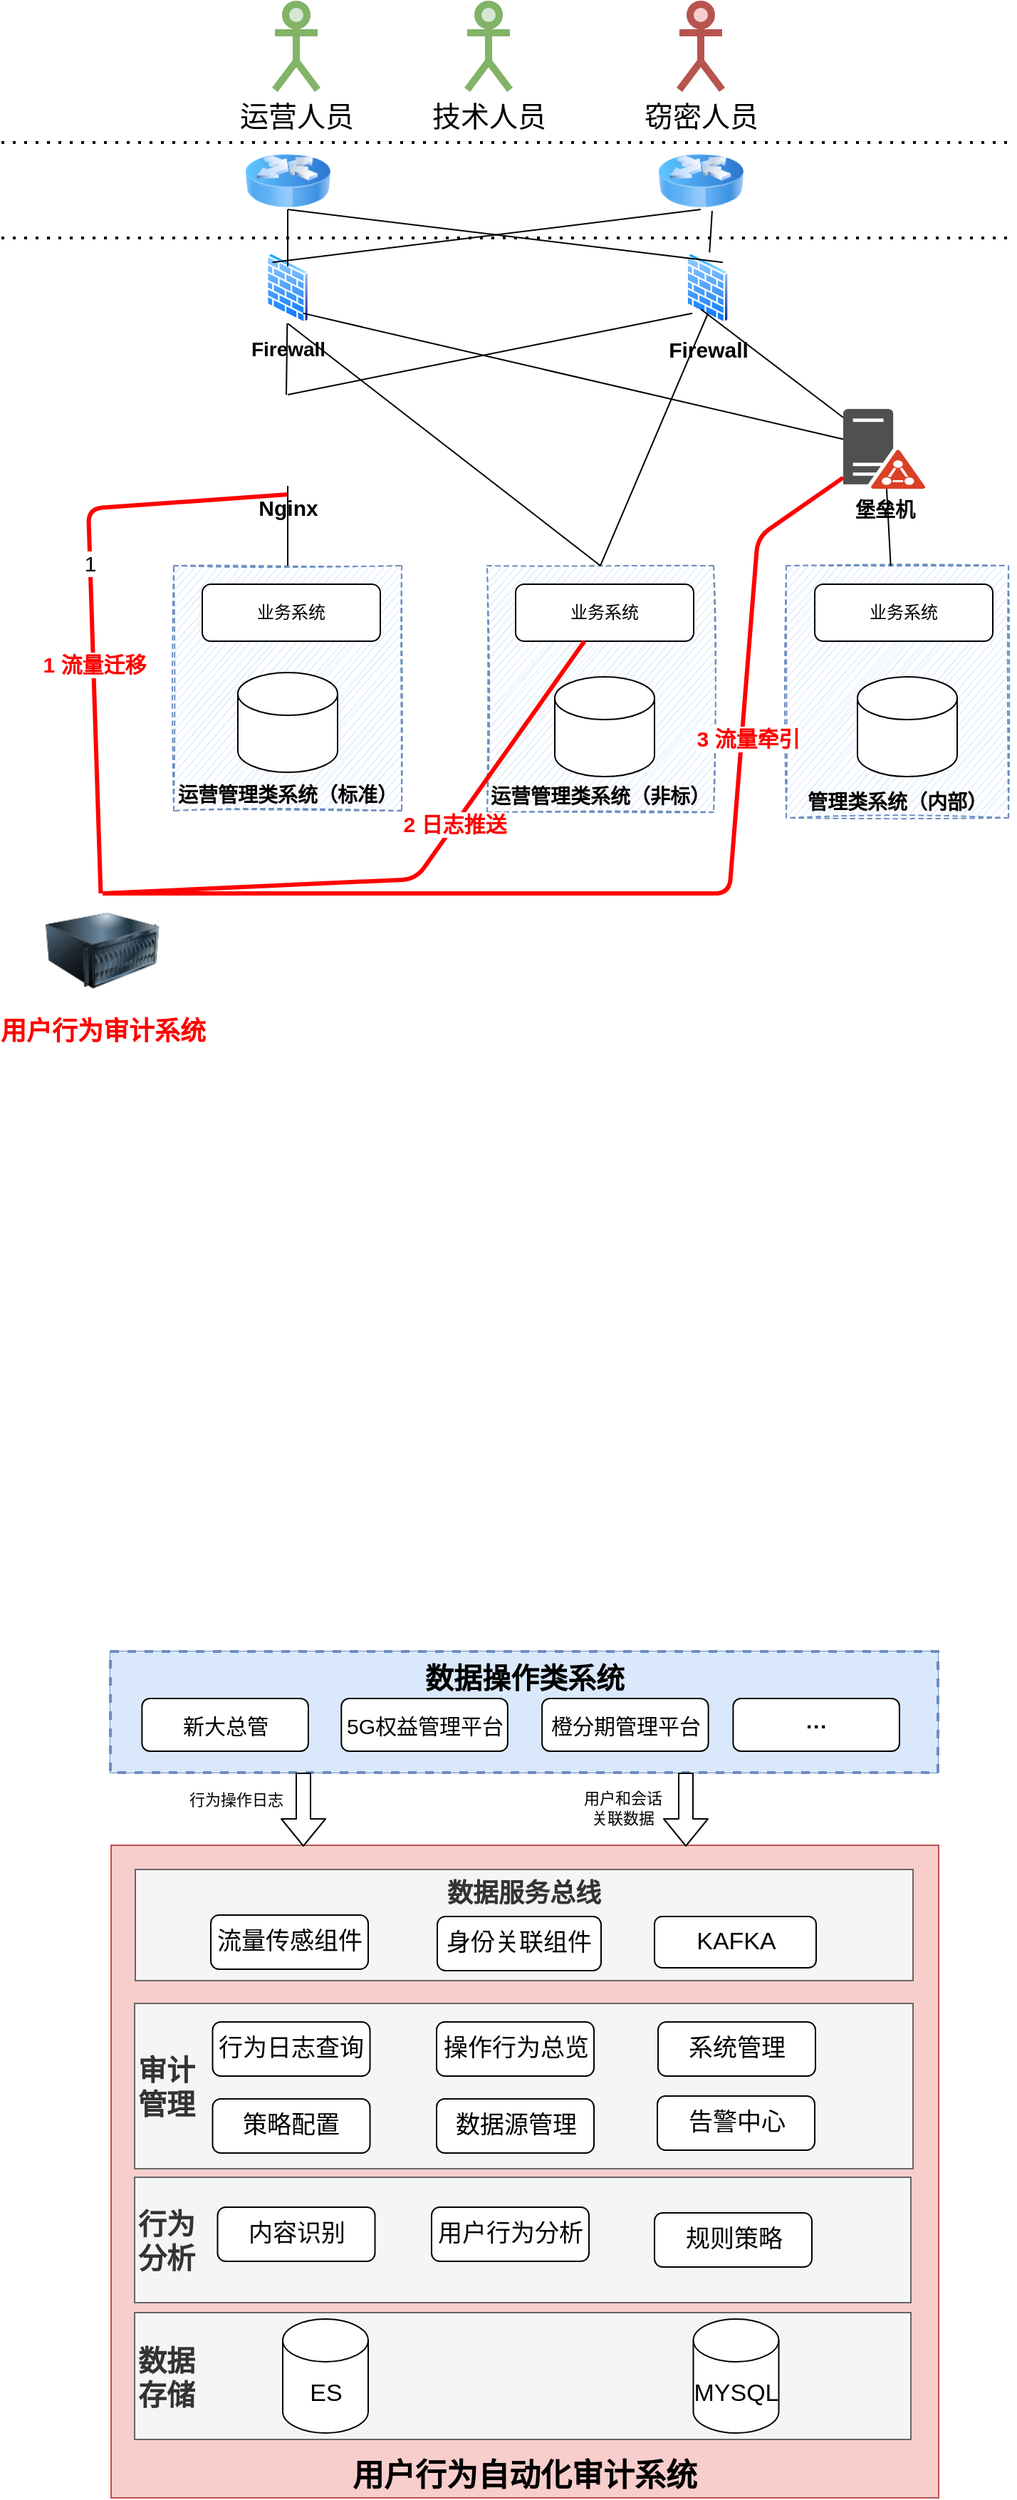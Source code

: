 <mxfile version="14.7.3" type="github">
  <diagram id="snmTSZUqp4Ef1gkClFrM" name="Page-1">
    <mxGraphModel dx="1185" dy="635" grid="0" gridSize="10" guides="1" tooltips="1" connect="1" arrows="1" fold="1" page="1" pageScale="1" pageWidth="827" pageHeight="1169" math="0" shadow="0">
      <root>
        <mxCell id="0" />
        <mxCell id="1" parent="0" />
        <mxCell id="UweyEfgmU2HgiWFSDiiN-31" value="用户行为自动化审计系统" style="rounded=0;whiteSpace=wrap;html=1;fontSize=22;strokeWidth=1;align=center;verticalAlign=bottom;fontStyle=1;fillColor=#f8cecc;strokeColor=#b85450;" vertex="1" parent="1">
          <mxGeometry x="136" y="1408" width="581" height="458" as="geometry" />
        </mxCell>
        <mxCell id="SXkzhFEDn68RfaKezOgj-35" value="运营管理类系统（标准）" style="rounded=0;whiteSpace=wrap;html=1;dashed=1;verticalAlign=bottom;fontSize=14;fillColor=#dae8fc;strokeColor=#6c8ebf;shadow=0;sketch=1;fontStyle=1" parent="1" vertex="1">
          <mxGeometry x="180" y="510" width="160" height="172" as="geometry" />
        </mxCell>
        <mxCell id="SXkzhFEDn68RfaKezOgj-1" value="运营人员" style="shape=umlActor;verticalLabelPosition=bottom;verticalAlign=top;html=1;outlineConnect=0;fillColor=#d5e8d4;strokeColor=#82b366;strokeWidth=5;fontSize=20;" parent="1" vertex="1">
          <mxGeometry x="251" y="116" width="30" height="60" as="geometry" />
        </mxCell>
        <mxCell id="SXkzhFEDn68RfaKezOgj-3" value="技术人员" style="shape=umlActor;verticalLabelPosition=bottom;verticalAlign=top;html=1;outlineConnect=0;fillColor=#d5e8d4;strokeColor=#82b366;strokeWidth=5;fontSize=20;" parent="1" vertex="1">
          <mxGeometry x="386" y="116" width="30" height="60" as="geometry" />
        </mxCell>
        <mxCell id="SXkzhFEDn68RfaKezOgj-4" value="窃密人员" style="shape=umlActor;verticalLabelPosition=bottom;verticalAlign=top;html=1;outlineConnect=0;fillColor=#f8cecc;strokeColor=#b85450;strokeWidth=5;fontSize=20;" parent="1" vertex="1">
          <mxGeometry x="535" y="116" width="30" height="60" as="geometry" />
        </mxCell>
        <mxCell id="SXkzhFEDn68RfaKezOgj-6" value="" style="image;html=1;image=img/lib/clip_art/networking/Router_Icon_128x128.png" parent="1" vertex="1">
          <mxGeometry x="230" y="220" width="60" height="40" as="geometry" />
        </mxCell>
        <mxCell id="SXkzhFEDn68RfaKezOgj-7" value="" style="image;html=1;image=img/lib/clip_art/networking/Router_Icon_128x128.png" parent="1" vertex="1">
          <mxGeometry x="520" y="220" width="60" height="40" as="geometry" />
        </mxCell>
        <mxCell id="SXkzhFEDn68RfaKezOgj-8" value="Nginx" style="shape=image;html=1;verticalAlign=top;verticalLabelPosition=bottom;labelBackgroundColor=#ffffff;imageAspect=0;aspect=fixed;image=https://cdn4.iconfinder.com/data/icons/logos-brands-5/24/nginx-128.png;fontSize=15;fontStyle=1" parent="1" vertex="1">
          <mxGeometry x="228" y="390" width="64" height="64" as="geometry" />
        </mxCell>
        <mxCell id="SXkzhFEDn68RfaKezOgj-10" value="&lt;b&gt;&lt;font style=&quot;font-size: 14px&quot;&gt;Firewall&lt;/font&gt;&lt;/b&gt;" style="aspect=fixed;perimeter=ellipsePerimeter;html=1;align=center;shadow=0;dashed=0;spacingTop=3;image;image=img/lib/active_directory/firewall.svg;" parent="1" vertex="1">
          <mxGeometry x="244.75" y="290" width="30.5" height="50" as="geometry" />
        </mxCell>
        <mxCell id="SXkzhFEDn68RfaKezOgj-11" value="Firewall" style="aspect=fixed;perimeter=ellipsePerimeter;html=1;align=center;shadow=0;dashed=0;spacingTop=3;image;image=img/lib/active_directory/firewall.svg;fontSize=15;fontStyle=1" parent="1" vertex="1">
          <mxGeometry x="539.5" y="290" width="30.5" height="50" as="geometry" />
        </mxCell>
        <mxCell id="SXkzhFEDn68RfaKezOgj-13" value="业务系统" style="rounded=1;whiteSpace=wrap;html=1;verticalAlign=middle;" parent="1" vertex="1">
          <mxGeometry x="200" y="523" width="125" height="40" as="geometry" />
        </mxCell>
        <mxCell id="SXkzhFEDn68RfaKezOgj-15" value="" style="shape=cylinder3;whiteSpace=wrap;html=1;boundedLbl=1;backgroundOutline=1;size=15;" parent="1" vertex="1">
          <mxGeometry x="225" y="585" width="70" height="70" as="geometry" />
        </mxCell>
        <mxCell id="SXkzhFEDn68RfaKezOgj-23" value="" style="endArrow=none;html=1;" parent="1" target="SXkzhFEDn68RfaKezOgj-6" edge="1">
          <mxGeometry width="50" height="50" relative="1" as="geometry">
            <mxPoint x="260" y="300" as="sourcePoint" />
            <mxPoint x="270" y="270" as="targetPoint" />
          </mxGeometry>
        </mxCell>
        <mxCell id="SXkzhFEDn68RfaKezOgj-24" value="" style="endArrow=none;html=1;entryX=0.5;entryY=1;entryDx=0;entryDy=0;exitX=1;exitY=0;exitDx=0;exitDy=0;" parent="1" source="SXkzhFEDn68RfaKezOgj-11" target="SXkzhFEDn68RfaKezOgj-6" edge="1">
          <mxGeometry width="50" height="50" relative="1" as="geometry">
            <mxPoint x="270" y="310" as="sourcePoint" />
            <mxPoint x="270" y="270" as="targetPoint" />
          </mxGeometry>
        </mxCell>
        <mxCell id="SXkzhFEDn68RfaKezOgj-25" value="" style="endArrow=none;html=1;entryX=0;entryY=0;entryDx=0;entryDy=0;exitX=0.5;exitY=1;exitDx=0;exitDy=0;" parent="1" source="SXkzhFEDn68RfaKezOgj-7" target="SXkzhFEDn68RfaKezOgj-10" edge="1">
          <mxGeometry width="50" height="50" relative="1" as="geometry">
            <mxPoint x="575.444" y="307.177" as="sourcePoint" />
            <mxPoint x="270" y="270" as="targetPoint" />
          </mxGeometry>
        </mxCell>
        <mxCell id="SXkzhFEDn68RfaKezOgj-26" value="" style="endArrow=none;html=1;entryX=0.633;entryY=1.025;entryDx=0;entryDy=0;entryPerimeter=0;" parent="1" source="SXkzhFEDn68RfaKezOgj-11" target="SXkzhFEDn68RfaKezOgj-7" edge="1">
          <mxGeometry width="50" height="50" relative="1" as="geometry">
            <mxPoint x="590" y="320" as="sourcePoint" />
            <mxPoint x="640" y="270" as="targetPoint" />
          </mxGeometry>
        </mxCell>
        <mxCell id="SXkzhFEDn68RfaKezOgj-27" value="" style="endArrow=none;html=1;" parent="1" target="SXkzhFEDn68RfaKezOgj-10" edge="1">
          <mxGeometry width="50" height="50" relative="1" as="geometry">
            <mxPoint x="259" y="390" as="sourcePoint" />
            <mxPoint x="255.44" y="350" as="targetPoint" />
          </mxGeometry>
        </mxCell>
        <mxCell id="SXkzhFEDn68RfaKezOgj-29" value="" style="endArrow=none;html=1;entryX=0.5;entryY=0;entryDx=0;entryDy=0;exitX=0;exitY=1;exitDx=0;exitDy=0;" parent="1" source="SXkzhFEDn68RfaKezOgj-11" target="SXkzhFEDn68RfaKezOgj-8" edge="1">
          <mxGeometry width="50" height="50" relative="1" as="geometry">
            <mxPoint x="545.44" y="350" as="sourcePoint" />
            <mxPoint x="244.746" y="387.177" as="targetPoint" />
          </mxGeometry>
        </mxCell>
        <mxCell id="SXkzhFEDn68RfaKezOgj-44" value="用户行为审计系统" style="image;html=1;image=img/lib/clip_art/computers/Server_128x128.png;fontSize=18;fontStyle=1;fontColor=#FF0000;" parent="1" vertex="1">
          <mxGeometry x="90" y="740" width="80" height="80" as="geometry" />
        </mxCell>
        <mxCell id="SXkzhFEDn68RfaKezOgj-54" value="运营管理类系统（非标）" style="rounded=0;whiteSpace=wrap;html=1;dashed=1;verticalAlign=bottom;fontSize=14;fillColor=#dae8fc;strokeColor=#6c8ebf;sketch=1;fontStyle=1" parent="1" vertex="1">
          <mxGeometry x="400" y="510" width="159" height="173" as="geometry" />
        </mxCell>
        <mxCell id="SXkzhFEDn68RfaKezOgj-55" value="业务系统" style="rounded=1;whiteSpace=wrap;html=1;verticalAlign=middle;" parent="1" vertex="1">
          <mxGeometry x="420" y="523" width="125" height="40" as="geometry" />
        </mxCell>
        <mxCell id="SXkzhFEDn68RfaKezOgj-56" value="" style="shape=cylinder3;whiteSpace=wrap;html=1;boundedLbl=1;backgroundOutline=1;size=15;" parent="1" vertex="1">
          <mxGeometry x="447.5" y="588" width="70" height="70" as="geometry" />
        </mxCell>
        <mxCell id="SXkzhFEDn68RfaKezOgj-57" value="管理类系统（内部）" style="rounded=0;whiteSpace=wrap;html=1;dashed=1;verticalAlign=bottom;fontSize=14;fillColor=#dae8fc;strokeColor=#6c8ebf;sketch=1;fontStyle=1" parent="1" vertex="1">
          <mxGeometry x="610" y="510" width="156" height="177" as="geometry" />
        </mxCell>
        <mxCell id="SXkzhFEDn68RfaKezOgj-58" value="业务系统" style="rounded=1;whiteSpace=wrap;html=1;verticalAlign=middle;" parent="1" vertex="1">
          <mxGeometry x="630" y="523" width="125" height="40" as="geometry" />
        </mxCell>
        <mxCell id="SXkzhFEDn68RfaKezOgj-59" value="" style="shape=cylinder3;whiteSpace=wrap;html=1;boundedLbl=1;backgroundOutline=1;size=15;" parent="1" vertex="1">
          <mxGeometry x="660" y="588" width="70" height="70" as="geometry" />
        </mxCell>
        <mxCell id="SXkzhFEDn68RfaKezOgj-60" value="" style="endArrow=none;html=1;fontSize=14;strokeWidth=3;fillColor=#dae8fc;strokeColor=#FF0000;" parent="1" source="SXkzhFEDn68RfaKezOgj-44" edge="1">
          <mxGeometry width="50" height="50" relative="1" as="geometry">
            <mxPoint x="110" y="460" as="sourcePoint" />
            <mxPoint x="260" y="460" as="targetPoint" />
            <Array as="points">
              <mxPoint x="120" y="470" />
            </Array>
          </mxGeometry>
        </mxCell>
        <mxCell id="SXkzhFEDn68RfaKezOgj-78" value="1 流量迁移" style="edgeLabel;html=1;align=center;verticalAlign=middle;resizable=0;points=[];fontSize=15;fontStyle=1;fontColor=#FF0000;" parent="SXkzhFEDn68RfaKezOgj-60" vertex="1" connectable="0">
          <mxGeometry x="-0.215" relative="1" as="geometry">
            <mxPoint as="offset" />
          </mxGeometry>
        </mxCell>
        <mxCell id="SXkzhFEDn68RfaKezOgj-80" value="1" style="edgeLabel;html=1;align=center;verticalAlign=middle;resizable=0;points=[];fontSize=15;" parent="SXkzhFEDn68RfaKezOgj-60" vertex="1" connectable="0">
          <mxGeometry x="0.131" relative="1" as="geometry">
            <mxPoint as="offset" />
          </mxGeometry>
        </mxCell>
        <mxCell id="SXkzhFEDn68RfaKezOgj-61" value="" style="endArrow=none;html=1;fontSize=14;exitX=0.5;exitY=0;exitDx=0;exitDy=0;" parent="1" source="SXkzhFEDn68RfaKezOgj-35" target="SXkzhFEDn68RfaKezOgj-8" edge="1">
          <mxGeometry width="50" height="50" relative="1" as="geometry">
            <mxPoint x="380" y="490" as="sourcePoint" />
            <mxPoint x="430" y="440" as="targetPoint" />
          </mxGeometry>
        </mxCell>
        <mxCell id="SXkzhFEDn68RfaKezOgj-62" value="" style="endArrow=none;html=1;fontSize=14;entryX=0.5;entryY=1;entryDx=0;entryDy=0;exitX=0.5;exitY=0;exitDx=0;exitDy=0;" parent="1" source="SXkzhFEDn68RfaKezOgj-54" target="SXkzhFEDn68RfaKezOgj-10" edge="1">
          <mxGeometry width="50" height="50" relative="1" as="geometry">
            <mxPoint x="470" y="450" as="sourcePoint" />
            <mxPoint x="520" y="400" as="targetPoint" />
          </mxGeometry>
        </mxCell>
        <mxCell id="SXkzhFEDn68RfaKezOgj-63" value="" style="endArrow=none;html=1;fontSize=14;exitX=0.5;exitY=0;exitDx=0;exitDy=0;" parent="1" source="SXkzhFEDn68RfaKezOgj-54" edge="1">
          <mxGeometry width="50" height="50" relative="1" as="geometry">
            <mxPoint x="510" y="440" as="sourcePoint" />
            <mxPoint x="555" y="333" as="targetPoint" />
          </mxGeometry>
        </mxCell>
        <mxCell id="SXkzhFEDn68RfaKezOgj-66" value="堡垒机" style="pointerEvents=1;shadow=0;dashed=0;html=1;strokeColor=none;fillColor=#505050;labelPosition=center;verticalLabelPosition=bottom;verticalAlign=top;outlineConnect=0;align=center;shape=mxgraph.office.servers.active_directory_federation_services_server_orange;fontSize=14;fontStyle=1" parent="1" vertex="1">
          <mxGeometry x="650" y="400" width="58" height="56" as="geometry" />
        </mxCell>
        <mxCell id="SXkzhFEDn68RfaKezOgj-67" value="" style="endArrow=none;html=1;fontSize=14;" parent="1" source="SXkzhFEDn68RfaKezOgj-66" edge="1">
          <mxGeometry width="50" height="50" relative="1" as="geometry">
            <mxPoint x="640" y="410" as="sourcePoint" />
            <mxPoint x="550" y="330" as="targetPoint" />
          </mxGeometry>
        </mxCell>
        <mxCell id="SXkzhFEDn68RfaKezOgj-68" value="" style="endArrow=none;html=1;fontSize=14;entryX=1;entryY=1;entryDx=0;entryDy=0;" parent="1" source="SXkzhFEDn68RfaKezOgj-66" target="SXkzhFEDn68RfaKezOgj-10" edge="1">
          <mxGeometry width="50" height="50" relative="1" as="geometry">
            <mxPoint x="350" y="380" as="sourcePoint" />
            <mxPoint x="400" y="330" as="targetPoint" />
          </mxGeometry>
        </mxCell>
        <mxCell id="SXkzhFEDn68RfaKezOgj-69" value="" style="endArrow=none;html=1;fontSize=14;" parent="1" source="SXkzhFEDn68RfaKezOgj-57" target="SXkzhFEDn68RfaKezOgj-66" edge="1">
          <mxGeometry width="50" height="50" relative="1" as="geometry">
            <mxPoint x="130" y="471.111" as="sourcePoint" />
            <mxPoint x="700" y="480" as="targetPoint" />
          </mxGeometry>
        </mxCell>
        <mxCell id="SXkzhFEDn68RfaKezOgj-70" value="" style="endArrow=none;html=1;fontSize=14;strokeWidth=3;exitX=0.5;exitY=0;exitDx=0;exitDy=0;fillColor=#f8cecc;strokeColor=#FF0000;" parent="1" source="SXkzhFEDn68RfaKezOgj-44" target="SXkzhFEDn68RfaKezOgj-55" edge="1">
          <mxGeometry width="50" height="50" relative="1" as="geometry">
            <mxPoint x="440" y="870" as="sourcePoint" />
            <mxPoint x="490" y="820" as="targetPoint" />
            <Array as="points">
              <mxPoint x="350" y="730" />
            </Array>
          </mxGeometry>
        </mxCell>
        <mxCell id="SXkzhFEDn68RfaKezOgj-81" value="2 日志推送" style="edgeLabel;html=1;align=center;verticalAlign=middle;resizable=0;points=[];fontSize=15;fontStyle=1;fontColor=#FF0000;" parent="SXkzhFEDn68RfaKezOgj-70" vertex="1" connectable="0">
          <mxGeometry x="0.261" y="1" relative="1" as="geometry">
            <mxPoint as="offset" />
          </mxGeometry>
        </mxCell>
        <mxCell id="SXkzhFEDn68RfaKezOgj-72" value="" style="endArrow=none;html=1;fontSize=14;strokeWidth=3;strokeColor=#FF0000;" parent="1" target="SXkzhFEDn68RfaKezOgj-66" edge="1">
          <mxGeometry width="50" height="50" relative="1" as="geometry">
            <mxPoint x="130" y="740" as="sourcePoint" />
            <mxPoint x="630" y="460" as="targetPoint" />
            <Array as="points">
              <mxPoint x="570" y="740" />
              <mxPoint x="590" y="490" />
            </Array>
          </mxGeometry>
        </mxCell>
        <mxCell id="SXkzhFEDn68RfaKezOgj-84" value="3 流量牵引" style="edgeLabel;html=1;align=center;verticalAlign=middle;resizable=0;points=[];fontSize=15;fontColor=#FF0000;fontStyle=1" parent="SXkzhFEDn68RfaKezOgj-72" vertex="1" connectable="0">
          <mxGeometry x="0.439" y="-4" relative="1" as="geometry">
            <mxPoint as="offset" />
          </mxGeometry>
        </mxCell>
        <mxCell id="SXkzhFEDn68RfaKezOgj-73" value="" style="endArrow=none;dashed=1;html=1;dashPattern=1 3;strokeWidth=2;fontSize=14;" parent="1" edge="1">
          <mxGeometry width="50" height="50" relative="1" as="geometry">
            <mxPoint x="59" y="213" as="sourcePoint" />
            <mxPoint x="769" y="213" as="targetPoint" />
          </mxGeometry>
        </mxCell>
        <mxCell id="SXkzhFEDn68RfaKezOgj-74" value="" style="endArrow=none;dashed=1;html=1;dashPattern=1 3;strokeWidth=2;fontSize=14;" parent="1" edge="1">
          <mxGeometry width="50" height="50" relative="1" as="geometry">
            <mxPoint x="59" y="280" as="sourcePoint" />
            <mxPoint x="769" y="280" as="targetPoint" />
          </mxGeometry>
        </mxCell>
        <mxCell id="UweyEfgmU2HgiWFSDiiN-4" value="&lt;b style=&quot;font-size: 18px;&quot;&gt;数据服务总线&lt;/b&gt;" style="rounded=0;whiteSpace=wrap;html=1;fillColor=#f5f5f5;strokeColor=#666666;fontColor=#333333;align=center;fontSize=18;verticalAlign=top;" vertex="1" parent="1">
          <mxGeometry x="153" y="1425" width="546" height="78" as="geometry" />
        </mxCell>
        <mxCell id="UweyEfgmU2HgiWFSDiiN-5" value="流量传感组件" style="rounded=1;whiteSpace=wrap;html=1;fontSize=17;" vertex="1" parent="1">
          <mxGeometry x="206" y="1457" width="110.5" height="38" as="geometry" />
        </mxCell>
        <mxCell id="UweyEfgmU2HgiWFSDiiN-6" value="KAFKA" style="rounded=1;whiteSpace=wrap;html=1;fontSize=17;" vertex="1" parent="1">
          <mxGeometry x="517.5" y="1458" width="113.5" height="36" as="geometry" />
        </mxCell>
        <mxCell id="UweyEfgmU2HgiWFSDiiN-13" value="身份关联组件" style="rounded=1;whiteSpace=wrap;html=1;fontSize=17;" vertex="1" parent="1">
          <mxGeometry x="365" y="1458" width="115" height="38" as="geometry" />
        </mxCell>
        <mxCell id="UweyEfgmU2HgiWFSDiiN-15" value="行为&lt;br style=&quot;font-size: 20px;&quot;&gt;分析" style="rounded=0;whiteSpace=wrap;html=1;fontSize=20;strokeWidth=1;align=left;verticalAlign=middle;fillColor=#f5f5f5;strokeColor=#666666;fontColor=#333333;fontStyle=1" vertex="1" parent="1">
          <mxGeometry x="152.5" y="1641" width="545" height="88" as="geometry" />
        </mxCell>
        <mxCell id="UweyEfgmU2HgiWFSDiiN-16" value="数据&lt;br style=&quot;font-size: 20px;&quot;&gt;存储" style="rounded=0;whiteSpace=wrap;html=1;fontSize=20;strokeWidth=1;align=left;verticalAlign=middle;fillColor=#f5f5f5;strokeColor=#666666;fontColor=#333333;fontStyle=1" vertex="1" parent="1">
          <mxGeometry x="152.5" y="1736" width="545" height="89" as="geometry" />
        </mxCell>
        <mxCell id="UweyEfgmU2HgiWFSDiiN-17" value="ES" style="shape=cylinder3;whiteSpace=wrap;html=1;boundedLbl=1;backgroundOutline=1;size=15;fontSize=17;strokeWidth=1;align=center;verticalAlign=middle;" vertex="1" parent="1">
          <mxGeometry x="256.5" y="1740.5" width="60" height="80" as="geometry" />
        </mxCell>
        <mxCell id="UweyEfgmU2HgiWFSDiiN-18" value="MYSQL" style="shape=cylinder3;whiteSpace=wrap;html=1;boundedLbl=1;backgroundOutline=1;size=15;fontSize=17;strokeWidth=1;align=center;verticalAlign=middle;" vertex="1" parent="1">
          <mxGeometry x="544.75" y="1740.5" width="60" height="80" as="geometry" />
        </mxCell>
        <mxCell id="UweyEfgmU2HgiWFSDiiN-19" value="用户行为分析" style="rounded=1;whiteSpace=wrap;html=1;fontSize=17;strokeWidth=1;align=center;verticalAlign=middle;" vertex="1" parent="1">
          <mxGeometry x="361" y="1662" width="110.5" height="38" as="geometry" />
        </mxCell>
        <mxCell id="UweyEfgmU2HgiWFSDiiN-21" value="内容识别" style="rounded=1;whiteSpace=wrap;html=1;fontSize=17;strokeWidth=1;align=center;verticalAlign=middle;" vertex="1" parent="1">
          <mxGeometry x="210.75" y="1662" width="110.5" height="38" as="geometry" />
        </mxCell>
        <mxCell id="UweyEfgmU2HgiWFSDiiN-22" value="审计&lt;br style=&quot;font-size: 20px;&quot;&gt;管理" style="rounded=0;whiteSpace=wrap;html=1;fontSize=20;strokeWidth=1;align=left;verticalAlign=middle;fillColor=#f5f5f5;strokeColor=#666666;fontColor=#333333;fontStyle=1" vertex="1" parent="1">
          <mxGeometry x="152.5" y="1519" width="546.5" height="116" as="geometry" />
        </mxCell>
        <mxCell id="UweyEfgmU2HgiWFSDiiN-23" value="行为日志查询" style="rounded=1;whiteSpace=wrap;html=1;fontSize=17;strokeWidth=1;align=center;verticalAlign=middle;" vertex="1" parent="1">
          <mxGeometry x="207.25" y="1532" width="110.5" height="38" as="geometry" />
        </mxCell>
        <mxCell id="UweyEfgmU2HgiWFSDiiN-24" value="策略配置" style="rounded=1;whiteSpace=wrap;html=1;fontSize=17;strokeWidth=1;align=center;verticalAlign=middle;" vertex="1" parent="1">
          <mxGeometry x="207.25" y="1586" width="110.5" height="38" as="geometry" />
        </mxCell>
        <mxCell id="UweyEfgmU2HgiWFSDiiN-25" value="操作行为总览" style="rounded=1;whiteSpace=wrap;html=1;fontSize=17;strokeWidth=1;align=center;verticalAlign=middle;" vertex="1" parent="1">
          <mxGeometry x="364.5" y="1532" width="110.5" height="38" as="geometry" />
        </mxCell>
        <mxCell id="UweyEfgmU2HgiWFSDiiN-26" value="数据源管理" style="rounded=1;whiteSpace=wrap;html=1;fontSize=17;strokeWidth=1;align=center;verticalAlign=middle;" vertex="1" parent="1">
          <mxGeometry x="364.5" y="1586" width="110.5" height="38" as="geometry" />
        </mxCell>
        <mxCell id="UweyEfgmU2HgiWFSDiiN-27" value="系统管理" style="rounded=1;whiteSpace=wrap;html=1;fontSize=17;strokeWidth=1;align=center;verticalAlign=middle;" vertex="1" parent="1">
          <mxGeometry x="520" y="1532" width="110.5" height="38" as="geometry" />
        </mxCell>
        <mxCell id="UweyEfgmU2HgiWFSDiiN-28" value="告警中心" style="rounded=1;whiteSpace=wrap;html=1;fontSize=17;strokeWidth=1;align=center;verticalAlign=middle;" vertex="1" parent="1">
          <mxGeometry x="519.5" y="1584" width="110.5" height="38" as="geometry" />
        </mxCell>
        <mxCell id="UweyEfgmU2HgiWFSDiiN-29" value="规则策略" style="rounded=1;whiteSpace=wrap;html=1;fontSize=17;strokeWidth=1;align=center;verticalAlign=middle;" vertex="1" parent="1">
          <mxGeometry x="517.5" y="1666" width="110.5" height="38" as="geometry" />
        </mxCell>
        <mxCell id="UweyEfgmU2HgiWFSDiiN-33" value="" style="group;fillColor=#dae8fc;strokeColor=#6c8ebf;" vertex="1" connectable="0" parent="1">
          <mxGeometry x="135.5" y="1272" width="581" height="85" as="geometry" />
        </mxCell>
        <mxCell id="UweyEfgmU2HgiWFSDiiN-7" value="数据操作类系统" style="rounded=0;whiteSpace=wrap;html=1;fontSize=20;dashed=1;fillColor=#dae8fc;strokeColor=#6c8ebf;strokeWidth=2;verticalAlign=top;fontStyle=1" vertex="1" parent="UweyEfgmU2HgiWFSDiiN-33">
          <mxGeometry width="581" height="85" as="geometry" />
        </mxCell>
        <mxCell id="UweyEfgmU2HgiWFSDiiN-8" value="新大总管" style="rounded=1;whiteSpace=wrap;html=1;fontSize=15;" vertex="1" parent="UweyEfgmU2HgiWFSDiiN-33">
          <mxGeometry x="22.198" y="33" width="116.779" height="37" as="geometry" />
        </mxCell>
        <mxCell id="UweyEfgmU2HgiWFSDiiN-10" value="5G权益管理平台" style="rounded=1;whiteSpace=wrap;html=1;fontSize=15;" vertex="1" parent="UweyEfgmU2HgiWFSDiiN-33">
          <mxGeometry x="162.14" y="33" width="116.779" height="37" as="geometry" />
        </mxCell>
        <mxCell id="UweyEfgmU2HgiWFSDiiN-11" value="橙分期管理平台" style="rounded=1;whiteSpace=wrap;html=1;fontSize=15;" vertex="1" parent="UweyEfgmU2HgiWFSDiiN-33">
          <mxGeometry x="303.047" y="33" width="116.779" height="37" as="geometry" />
        </mxCell>
        <mxCell id="UweyEfgmU2HgiWFSDiiN-12" value="&lt;b&gt;···&lt;/b&gt;" style="rounded=1;whiteSpace=wrap;html=1;fontSize=15;" vertex="1" parent="UweyEfgmU2HgiWFSDiiN-33">
          <mxGeometry x="437.198" y="33" width="116.779" height="37" as="geometry" />
        </mxCell>
        <mxCell id="UweyEfgmU2HgiWFSDiiN-34" value="" style="shape=flexArrow;endArrow=classic;html=1;fontSize=22;" edge="1" parent="1">
          <mxGeometry width="50" height="50" relative="1" as="geometry">
            <mxPoint x="271" y="1357" as="sourcePoint" />
            <mxPoint x="271" y="1409" as="targetPoint" />
          </mxGeometry>
        </mxCell>
        <mxCell id="UweyEfgmU2HgiWFSDiiN-35" value="" style="shape=flexArrow;endArrow=classic;html=1;fontSize=22;" edge="1" parent="1">
          <mxGeometry width="50" height="50" relative="1" as="geometry">
            <mxPoint x="539.5" y="1357" as="sourcePoint" />
            <mxPoint x="539.5" y="1409" as="targetPoint" />
          </mxGeometry>
        </mxCell>
        <mxCell id="UweyEfgmU2HgiWFSDiiN-36" value="行为操作日志" style="text;html=1;strokeColor=none;fillColor=none;align=center;verticalAlign=middle;whiteSpace=wrap;rounded=0;fontSize=11;" vertex="1" parent="1">
          <mxGeometry x="175" y="1368" width="97.5" height="15" as="geometry" />
        </mxCell>
        <mxCell id="UweyEfgmU2HgiWFSDiiN-37" value="用户和会话关联数据" style="text;html=1;strokeColor=none;fillColor=none;align=center;verticalAlign=middle;whiteSpace=wrap;rounded=0;fontSize=11;" vertex="1" parent="1">
          <mxGeometry x="462" y="1374" width="67" height="15" as="geometry" />
        </mxCell>
      </root>
    </mxGraphModel>
  </diagram>
</mxfile>
